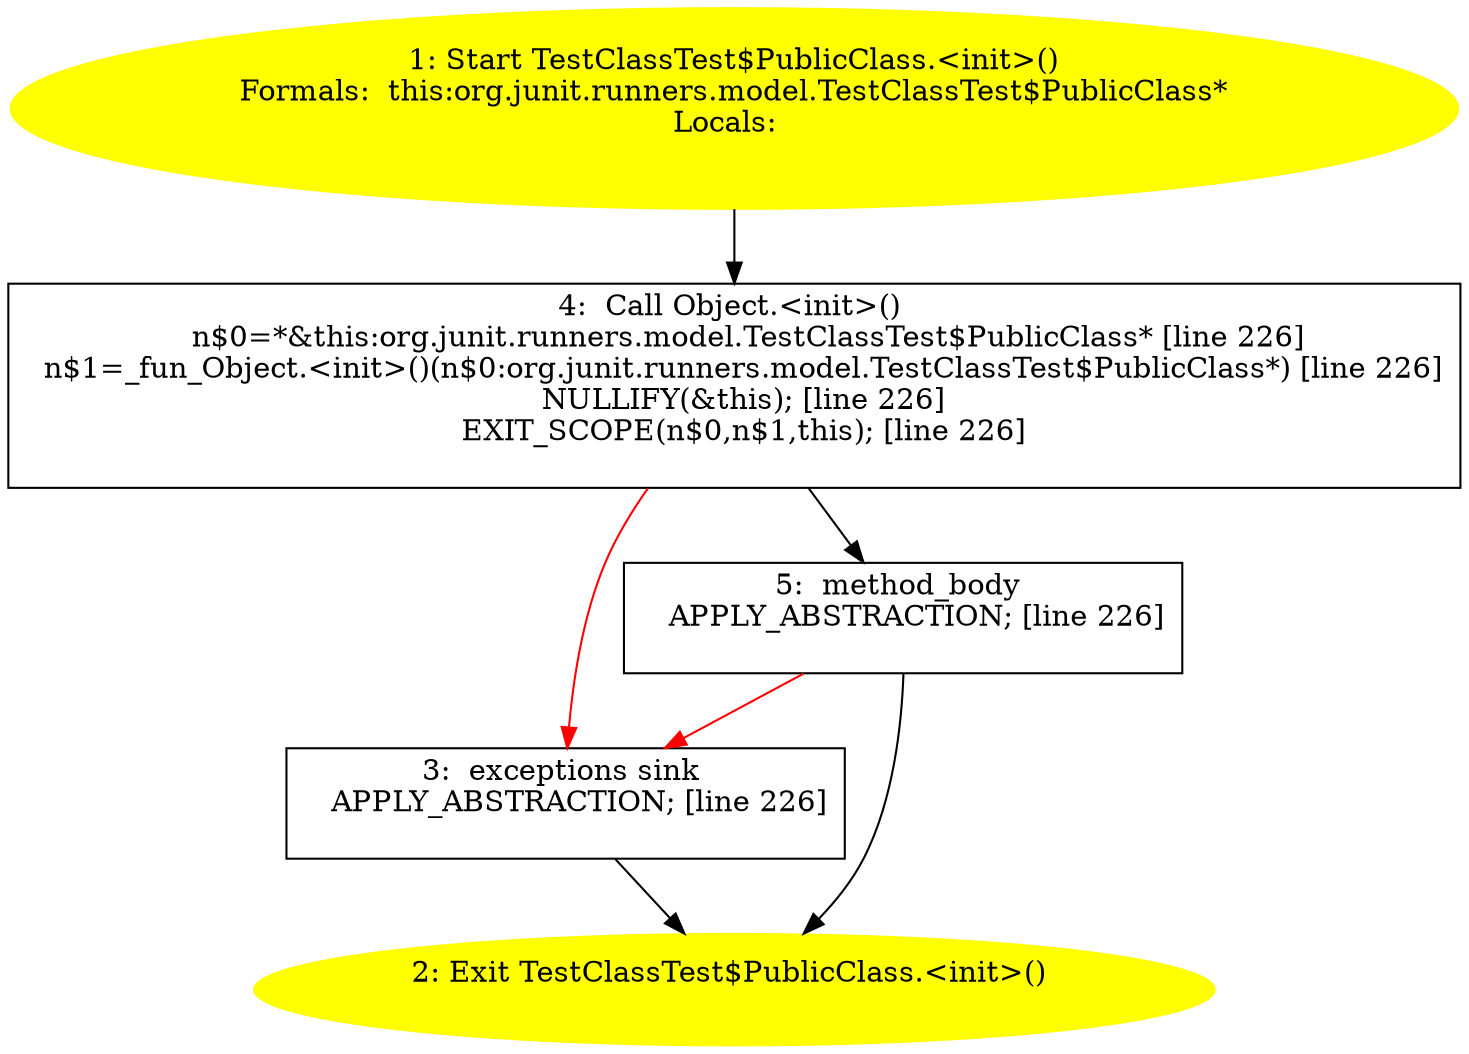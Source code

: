 /* @generated */
digraph cfg {
"org.junit.runners.model.TestClassTest$PublicClass.<init>().532e7a758b17e94eba6041c65914df22_1" [label="1: Start TestClassTest$PublicClass.<init>()\nFormals:  this:org.junit.runners.model.TestClassTest$PublicClass*\nLocals:  \n  " color=yellow style=filled]
	

	 "org.junit.runners.model.TestClassTest$PublicClass.<init>().532e7a758b17e94eba6041c65914df22_1" -> "org.junit.runners.model.TestClassTest$PublicClass.<init>().532e7a758b17e94eba6041c65914df22_4" ;
"org.junit.runners.model.TestClassTest$PublicClass.<init>().532e7a758b17e94eba6041c65914df22_2" [label="2: Exit TestClassTest$PublicClass.<init>() \n  " color=yellow style=filled]
	

"org.junit.runners.model.TestClassTest$PublicClass.<init>().532e7a758b17e94eba6041c65914df22_3" [label="3:  exceptions sink \n   APPLY_ABSTRACTION; [line 226]\n " shape="box"]
	

	 "org.junit.runners.model.TestClassTest$PublicClass.<init>().532e7a758b17e94eba6041c65914df22_3" -> "org.junit.runners.model.TestClassTest$PublicClass.<init>().532e7a758b17e94eba6041c65914df22_2" ;
"org.junit.runners.model.TestClassTest$PublicClass.<init>().532e7a758b17e94eba6041c65914df22_4" [label="4:  Call Object.<init>() \n   n$0=*&this:org.junit.runners.model.TestClassTest$PublicClass* [line 226]\n  n$1=_fun_Object.<init>()(n$0:org.junit.runners.model.TestClassTest$PublicClass*) [line 226]\n  NULLIFY(&this); [line 226]\n  EXIT_SCOPE(n$0,n$1,this); [line 226]\n " shape="box"]
	

	 "org.junit.runners.model.TestClassTest$PublicClass.<init>().532e7a758b17e94eba6041c65914df22_4" -> "org.junit.runners.model.TestClassTest$PublicClass.<init>().532e7a758b17e94eba6041c65914df22_5" ;
	 "org.junit.runners.model.TestClassTest$PublicClass.<init>().532e7a758b17e94eba6041c65914df22_4" -> "org.junit.runners.model.TestClassTest$PublicClass.<init>().532e7a758b17e94eba6041c65914df22_3" [color="red" ];
"org.junit.runners.model.TestClassTest$PublicClass.<init>().532e7a758b17e94eba6041c65914df22_5" [label="5:  method_body \n   APPLY_ABSTRACTION; [line 226]\n " shape="box"]
	

	 "org.junit.runners.model.TestClassTest$PublicClass.<init>().532e7a758b17e94eba6041c65914df22_5" -> "org.junit.runners.model.TestClassTest$PublicClass.<init>().532e7a758b17e94eba6041c65914df22_2" ;
	 "org.junit.runners.model.TestClassTest$PublicClass.<init>().532e7a758b17e94eba6041c65914df22_5" -> "org.junit.runners.model.TestClassTest$PublicClass.<init>().532e7a758b17e94eba6041c65914df22_3" [color="red" ];
}
